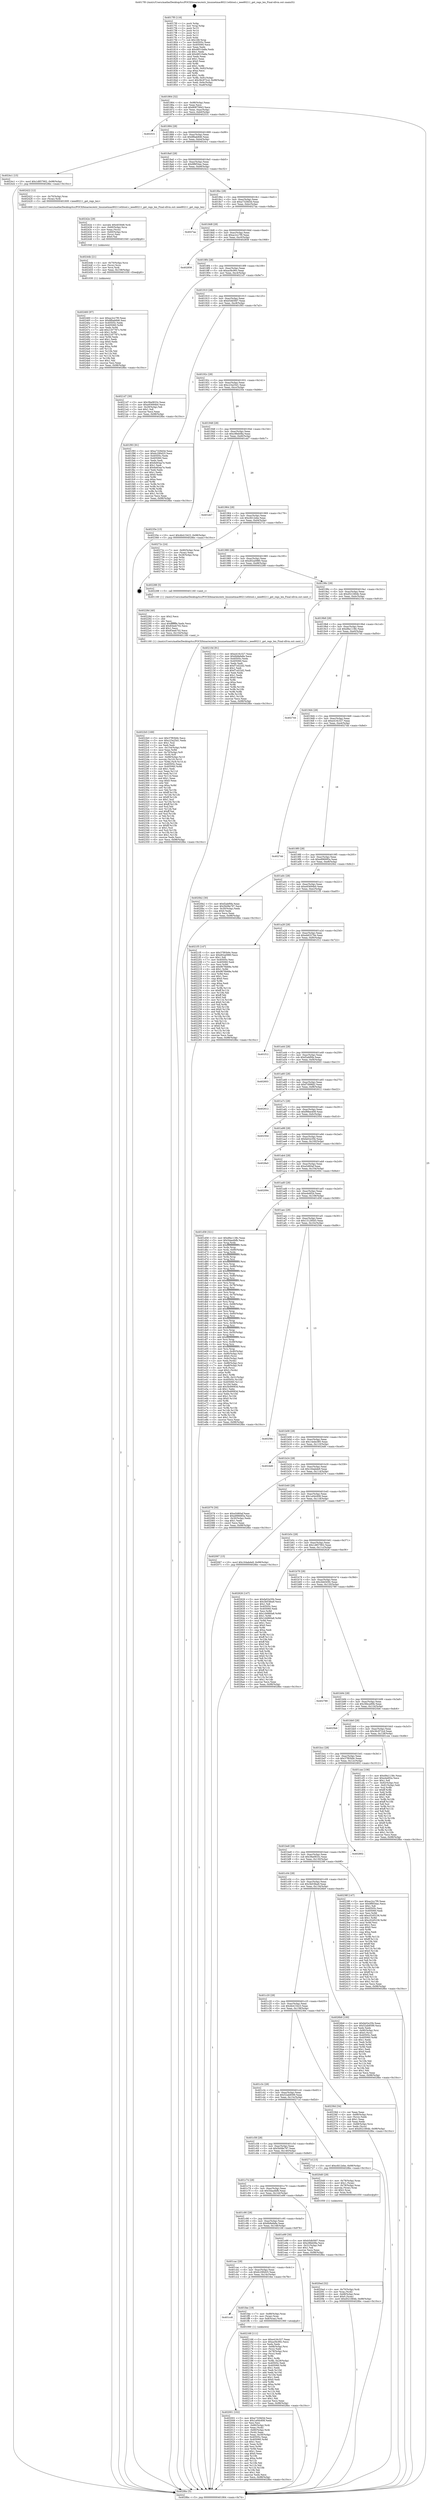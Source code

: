 digraph "0x4017f0" {
  label = "0x4017f0 (/mnt/c/Users/mathe/Desktop/tcc/POCII/binaries/extr_linuxnetmac80211ethtool.c_ieee80211_get_regs_len_Final-ollvm.out::main(0))"
  labelloc = "t"
  node[shape=record]

  Entry [label="",width=0.3,height=0.3,shape=circle,fillcolor=black,style=filled]
  "0x401864" [label="{
     0x401864 [32]\l
     | [instrs]\l
     &nbsp;&nbsp;0x401864 \<+6\>: mov -0x98(%rbp),%eax\l
     &nbsp;&nbsp;0x40186a \<+2\>: mov %eax,%ecx\l
     &nbsp;&nbsp;0x40186c \<+6\>: sub $0x80875843,%ecx\l
     &nbsp;&nbsp;0x401872 \<+6\>: mov %eax,-0xac(%rbp)\l
     &nbsp;&nbsp;0x401878 \<+6\>: mov %ecx,-0xb0(%rbp)\l
     &nbsp;&nbsp;0x40187e \<+6\>: je 0000000000402531 \<main+0xd41\>\l
  }"]
  "0x402531" [label="{
     0x402531\l
  }", style=dashed]
  "0x401884" [label="{
     0x401884 [28]\l
     | [instrs]\l
     &nbsp;&nbsp;0x401884 \<+5\>: jmp 0000000000401889 \<main+0x99\>\l
     &nbsp;&nbsp;0x401889 \<+6\>: mov -0xac(%rbp),%eax\l
     &nbsp;&nbsp;0x40188f \<+5\>: sub $0x8fbab846,%eax\l
     &nbsp;&nbsp;0x401894 \<+6\>: mov %eax,-0xb4(%rbp)\l
     &nbsp;&nbsp;0x40189a \<+6\>: je 00000000004024c1 \<main+0xcd1\>\l
  }"]
  Exit [label="",width=0.3,height=0.3,shape=circle,fillcolor=black,style=filled,peripheries=2]
  "0x4024c1" [label="{
     0x4024c1 [15]\l
     | [instrs]\l
     &nbsp;&nbsp;0x4024c1 \<+10\>: movl $0x1d857902,-0x98(%rbp)\l
     &nbsp;&nbsp;0x4024cb \<+5\>: jmp 00000000004028bc \<main+0x10cc\>\l
  }"]
  "0x4018a0" [label="{
     0x4018a0 [28]\l
     | [instrs]\l
     &nbsp;&nbsp;0x4018a0 \<+5\>: jmp 00000000004018a5 \<main+0xb5\>\l
     &nbsp;&nbsp;0x4018a5 \<+6\>: mov -0xac(%rbp),%eax\l
     &nbsp;&nbsp;0x4018ab \<+5\>: sub $0x9f6f34ac,%eax\l
     &nbsp;&nbsp;0x4018b0 \<+6\>: mov %eax,-0xb8(%rbp)\l
     &nbsp;&nbsp;0x4018b6 \<+6\>: je 0000000000402422 \<main+0xc32\>\l
  }"]
  "0x402460" [label="{
     0x402460 [97]\l
     | [instrs]\l
     &nbsp;&nbsp;0x402460 \<+5\>: mov $0xac2cc7f0,%eax\l
     &nbsp;&nbsp;0x402465 \<+5\>: mov $0x8fbab846,%esi\l
     &nbsp;&nbsp;0x40246a \<+7\>: mov 0x40505c,%edx\l
     &nbsp;&nbsp;0x402471 \<+8\>: mov 0x405060,%r8d\l
     &nbsp;&nbsp;0x402479 \<+3\>: mov %edx,%r9d\l
     &nbsp;&nbsp;0x40247c \<+7\>: add $0x2187787c,%r9d\l
     &nbsp;&nbsp;0x402483 \<+4\>: sub $0x1,%r9d\l
     &nbsp;&nbsp;0x402487 \<+7\>: sub $0x2187787c,%r9d\l
     &nbsp;&nbsp;0x40248e \<+4\>: imul %r9d,%edx\l
     &nbsp;&nbsp;0x402492 \<+3\>: and $0x1,%edx\l
     &nbsp;&nbsp;0x402495 \<+3\>: cmp $0x0,%edx\l
     &nbsp;&nbsp;0x402498 \<+4\>: sete %r10b\l
     &nbsp;&nbsp;0x40249c \<+4\>: cmp $0xa,%r8d\l
     &nbsp;&nbsp;0x4024a0 \<+4\>: setl %r11b\l
     &nbsp;&nbsp;0x4024a4 \<+3\>: mov %r10b,%bl\l
     &nbsp;&nbsp;0x4024a7 \<+3\>: and %r11b,%bl\l
     &nbsp;&nbsp;0x4024aa \<+3\>: xor %r11b,%r10b\l
     &nbsp;&nbsp;0x4024ad \<+3\>: or %r10b,%bl\l
     &nbsp;&nbsp;0x4024b0 \<+3\>: test $0x1,%bl\l
     &nbsp;&nbsp;0x4024b3 \<+3\>: cmovne %esi,%eax\l
     &nbsp;&nbsp;0x4024b6 \<+6\>: mov %eax,-0x98(%rbp)\l
     &nbsp;&nbsp;0x4024bc \<+5\>: jmp 00000000004028bc \<main+0x10cc\>\l
  }"]
  "0x402422" [label="{
     0x402422 [12]\l
     | [instrs]\l
     &nbsp;&nbsp;0x402422 \<+4\>: mov -0x70(%rbp),%rax\l
     &nbsp;&nbsp;0x402426 \<+3\>: mov (%rax),%rdi\l
     &nbsp;&nbsp;0x402429 \<+5\>: call 0000000000401600 \<ieee80211_get_regs_len\>\l
     | [calls]\l
     &nbsp;&nbsp;0x401600 \{1\} (/mnt/c/Users/mathe/Desktop/tcc/POCII/binaries/extr_linuxnetmac80211ethtool.c_ieee80211_get_regs_len_Final-ollvm.out::ieee80211_get_regs_len)\l
  }"]
  "0x4018bc" [label="{
     0x4018bc [28]\l
     | [instrs]\l
     &nbsp;&nbsp;0x4018bc \<+5\>: jmp 00000000004018c1 \<main+0xd1\>\l
     &nbsp;&nbsp;0x4018c1 \<+6\>: mov -0xac(%rbp),%eax\l
     &nbsp;&nbsp;0x4018c7 \<+5\>: sub $0xa7329d3d,%eax\l
     &nbsp;&nbsp;0x4018cc \<+6\>: mov %eax,-0xbc(%rbp)\l
     &nbsp;&nbsp;0x4018d2 \<+6\>: je 00000000004027aa \<main+0xfba\>\l
  }"]
  "0x40244b" [label="{
     0x40244b [21]\l
     | [instrs]\l
     &nbsp;&nbsp;0x40244b \<+4\>: mov -0x70(%rbp),%rcx\l
     &nbsp;&nbsp;0x40244f \<+3\>: mov (%rcx),%rcx\l
     &nbsp;&nbsp;0x402452 \<+3\>: mov %rcx,%rdi\l
     &nbsp;&nbsp;0x402455 \<+6\>: mov %eax,-0x158(%rbp)\l
     &nbsp;&nbsp;0x40245b \<+5\>: call 0000000000401030 \<free@plt\>\l
     | [calls]\l
     &nbsp;&nbsp;0x401030 \{1\} (unknown)\l
  }"]
  "0x4027aa" [label="{
     0x4027aa\l
  }", style=dashed]
  "0x4018d8" [label="{
     0x4018d8 [28]\l
     | [instrs]\l
     &nbsp;&nbsp;0x4018d8 \<+5\>: jmp 00000000004018dd \<main+0xed\>\l
     &nbsp;&nbsp;0x4018dd \<+6\>: mov -0xac(%rbp),%eax\l
     &nbsp;&nbsp;0x4018e3 \<+5\>: sub $0xac2cc7f0,%eax\l
     &nbsp;&nbsp;0x4018e8 \<+6\>: mov %eax,-0xc0(%rbp)\l
     &nbsp;&nbsp;0x4018ee \<+6\>: je 0000000000402858 \<main+0x1068\>\l
  }"]
  "0x40242e" [label="{
     0x40242e [29]\l
     | [instrs]\l
     &nbsp;&nbsp;0x40242e \<+10\>: movabs $0x4030d6,%rdi\l
     &nbsp;&nbsp;0x402438 \<+4\>: mov -0x60(%rbp),%rcx\l
     &nbsp;&nbsp;0x40243c \<+2\>: mov %eax,(%rcx)\l
     &nbsp;&nbsp;0x40243e \<+4\>: mov -0x60(%rbp),%rcx\l
     &nbsp;&nbsp;0x402442 \<+2\>: mov (%rcx),%esi\l
     &nbsp;&nbsp;0x402444 \<+2\>: mov $0x0,%al\l
     &nbsp;&nbsp;0x402446 \<+5\>: call 0000000000401040 \<printf@plt\>\l
     | [calls]\l
     &nbsp;&nbsp;0x401040 \{1\} (unknown)\l
  }"]
  "0x402858" [label="{
     0x402858\l
  }", style=dashed]
  "0x4018f4" [label="{
     0x4018f4 [28]\l
     | [instrs]\l
     &nbsp;&nbsp;0x4018f4 \<+5\>: jmp 00000000004018f9 \<main+0x109\>\l
     &nbsp;&nbsp;0x4018f9 \<+6\>: mov -0xac(%rbp),%eax\l
     &nbsp;&nbsp;0x4018ff \<+5\>: sub $0xacf4c90c,%eax\l
     &nbsp;&nbsp;0x401904 \<+6\>: mov %eax,-0xc4(%rbp)\l
     &nbsp;&nbsp;0x40190a \<+6\>: je 00000000004021d7 \<main+0x9e7\>\l
  }"]
  "0x4022b5" [label="{
     0x4022b5 [169]\l
     | [instrs]\l
     &nbsp;&nbsp;0x4022b5 \<+5\>: mov $0x37f93b9c,%ecx\l
     &nbsp;&nbsp;0x4022ba \<+5\>: mov $0xc23a25d1,%edx\l
     &nbsp;&nbsp;0x4022bf \<+3\>: mov $0x1,%sil\l
     &nbsp;&nbsp;0x4022c2 \<+2\>: xor %edi,%edi\l
     &nbsp;&nbsp;0x4022c4 \<+7\>: mov -0x154(%rbp),%r8d\l
     &nbsp;&nbsp;0x4022cb \<+4\>: imul %eax,%r8d\l
     &nbsp;&nbsp;0x4022cf \<+4\>: mov -0x70(%rbp),%r9\l
     &nbsp;&nbsp;0x4022d3 \<+3\>: mov (%r9),%r9\l
     &nbsp;&nbsp;0x4022d6 \<+4\>: mov -0x68(%rbp),%r10\l
     &nbsp;&nbsp;0x4022da \<+3\>: movslq (%r10),%r10\l
     &nbsp;&nbsp;0x4022dd \<+4\>: mov %r8d,(%r9,%r10,4)\l
     &nbsp;&nbsp;0x4022e1 \<+7\>: mov 0x40505c,%eax\l
     &nbsp;&nbsp;0x4022e8 \<+8\>: mov 0x405060,%r8d\l
     &nbsp;&nbsp;0x4022f0 \<+3\>: sub $0x1,%edi\l
     &nbsp;&nbsp;0x4022f3 \<+3\>: mov %eax,%r11d\l
     &nbsp;&nbsp;0x4022f6 \<+3\>: add %edi,%r11d\l
     &nbsp;&nbsp;0x4022f9 \<+4\>: imul %r11d,%eax\l
     &nbsp;&nbsp;0x4022fd \<+3\>: and $0x1,%eax\l
     &nbsp;&nbsp;0x402300 \<+3\>: cmp $0x0,%eax\l
     &nbsp;&nbsp;0x402303 \<+3\>: sete %bl\l
     &nbsp;&nbsp;0x402306 \<+4\>: cmp $0xa,%r8d\l
     &nbsp;&nbsp;0x40230a \<+4\>: setl %r14b\l
     &nbsp;&nbsp;0x40230e \<+3\>: mov %bl,%r15b\l
     &nbsp;&nbsp;0x402311 \<+4\>: xor $0xff,%r15b\l
     &nbsp;&nbsp;0x402315 \<+3\>: mov %r14b,%r12b\l
     &nbsp;&nbsp;0x402318 \<+4\>: xor $0xff,%r12b\l
     &nbsp;&nbsp;0x40231c \<+4\>: xor $0x1,%sil\l
     &nbsp;&nbsp;0x402320 \<+3\>: mov %r15b,%r13b\l
     &nbsp;&nbsp;0x402323 \<+4\>: and $0xff,%r13b\l
     &nbsp;&nbsp;0x402327 \<+3\>: and %sil,%bl\l
     &nbsp;&nbsp;0x40232a \<+3\>: mov %r12b,%al\l
     &nbsp;&nbsp;0x40232d \<+2\>: and $0xff,%al\l
     &nbsp;&nbsp;0x40232f \<+3\>: and %sil,%r14b\l
     &nbsp;&nbsp;0x402332 \<+3\>: or %bl,%r13b\l
     &nbsp;&nbsp;0x402335 \<+3\>: or %r14b,%al\l
     &nbsp;&nbsp;0x402338 \<+3\>: xor %al,%r13b\l
     &nbsp;&nbsp;0x40233b \<+3\>: or %r12b,%r15b\l
     &nbsp;&nbsp;0x40233e \<+4\>: xor $0xff,%r15b\l
     &nbsp;&nbsp;0x402342 \<+4\>: or $0x1,%sil\l
     &nbsp;&nbsp;0x402346 \<+3\>: and %sil,%r15b\l
     &nbsp;&nbsp;0x402349 \<+3\>: or %r15b,%r13b\l
     &nbsp;&nbsp;0x40234c \<+4\>: test $0x1,%r13b\l
     &nbsp;&nbsp;0x402350 \<+3\>: cmovne %edx,%ecx\l
     &nbsp;&nbsp;0x402353 \<+6\>: mov %ecx,-0x98(%rbp)\l
     &nbsp;&nbsp;0x402359 \<+5\>: jmp 00000000004028bc \<main+0x10cc\>\l
  }"]
  "0x4021d7" [label="{
     0x4021d7 [30]\l
     | [instrs]\l
     &nbsp;&nbsp;0x4021d7 \<+5\>: mov $0x38a0833c,%eax\l
     &nbsp;&nbsp;0x4021dc \<+5\>: mov $0xe93694b0,%ecx\l
     &nbsp;&nbsp;0x4021e1 \<+3\>: mov -0x29(%rbp),%dl\l
     &nbsp;&nbsp;0x4021e4 \<+3\>: test $0x1,%dl\l
     &nbsp;&nbsp;0x4021e7 \<+3\>: cmovne %ecx,%eax\l
     &nbsp;&nbsp;0x4021ea \<+6\>: mov %eax,-0x98(%rbp)\l
     &nbsp;&nbsp;0x4021f0 \<+5\>: jmp 00000000004028bc \<main+0x10cc\>\l
  }"]
  "0x401910" [label="{
     0x401910 [28]\l
     | [instrs]\l
     &nbsp;&nbsp;0x401910 \<+5\>: jmp 0000000000401915 \<main+0x125\>\l
     &nbsp;&nbsp;0x401915 \<+6\>: mov -0xac(%rbp),%eax\l
     &nbsp;&nbsp;0x40191b \<+5\>: sub $0xb5db5fd7,%eax\l
     &nbsp;&nbsp;0x401920 \<+6\>: mov %eax,-0xc8(%rbp)\l
     &nbsp;&nbsp;0x401926 \<+6\>: je 0000000000401f93 \<main+0x7a3\>\l
  }"]
  "0x40228d" [label="{
     0x40228d [40]\l
     | [instrs]\l
     &nbsp;&nbsp;0x40228d \<+5\>: mov $0x2,%ecx\l
     &nbsp;&nbsp;0x402292 \<+1\>: cltd\l
     &nbsp;&nbsp;0x402293 \<+2\>: idiv %ecx\l
     &nbsp;&nbsp;0x402295 \<+6\>: imul $0xfffffffe,%edx,%ecx\l
     &nbsp;&nbsp;0x40229b \<+6\>: add $0x83eeb702,%ecx\l
     &nbsp;&nbsp;0x4022a1 \<+3\>: add $0x1,%ecx\l
     &nbsp;&nbsp;0x4022a4 \<+6\>: sub $0x83eeb702,%ecx\l
     &nbsp;&nbsp;0x4022aa \<+6\>: mov %ecx,-0x154(%rbp)\l
     &nbsp;&nbsp;0x4022b0 \<+5\>: call 0000000000401160 \<next_i\>\l
     | [calls]\l
     &nbsp;&nbsp;0x401160 \{1\} (/mnt/c/Users/mathe/Desktop/tcc/POCII/binaries/extr_linuxnetmac80211ethtool.c_ieee80211_get_regs_len_Final-ollvm.out::next_i)\l
  }"]
  "0x401f93" [label="{
     0x401f93 [91]\l
     | [instrs]\l
     &nbsp;&nbsp;0x401f93 \<+5\>: mov $0xa7329d3d,%eax\l
     &nbsp;&nbsp;0x401f98 \<+5\>: mov $0x6c290d25,%ecx\l
     &nbsp;&nbsp;0x401f9d \<+7\>: mov 0x40505c,%edx\l
     &nbsp;&nbsp;0x401fa4 \<+7\>: mov 0x405060,%esi\l
     &nbsp;&nbsp;0x401fab \<+2\>: mov %edx,%edi\l
     &nbsp;&nbsp;0x401fad \<+6\>: add $0x6e83aa7e,%edi\l
     &nbsp;&nbsp;0x401fb3 \<+3\>: sub $0x1,%edi\l
     &nbsp;&nbsp;0x401fb6 \<+6\>: sub $0x6e83aa7e,%edi\l
     &nbsp;&nbsp;0x401fbc \<+3\>: imul %edi,%edx\l
     &nbsp;&nbsp;0x401fbf \<+3\>: and $0x1,%edx\l
     &nbsp;&nbsp;0x401fc2 \<+3\>: cmp $0x0,%edx\l
     &nbsp;&nbsp;0x401fc5 \<+4\>: sete %r8b\l
     &nbsp;&nbsp;0x401fc9 \<+3\>: cmp $0xa,%esi\l
     &nbsp;&nbsp;0x401fcc \<+4\>: setl %r9b\l
     &nbsp;&nbsp;0x401fd0 \<+3\>: mov %r8b,%r10b\l
     &nbsp;&nbsp;0x401fd3 \<+3\>: and %r9b,%r10b\l
     &nbsp;&nbsp;0x401fd6 \<+3\>: xor %r9b,%r8b\l
     &nbsp;&nbsp;0x401fd9 \<+3\>: or %r8b,%r10b\l
     &nbsp;&nbsp;0x401fdc \<+4\>: test $0x1,%r10b\l
     &nbsp;&nbsp;0x401fe0 \<+3\>: cmovne %ecx,%eax\l
     &nbsp;&nbsp;0x401fe3 \<+6\>: mov %eax,-0x98(%rbp)\l
     &nbsp;&nbsp;0x401fe9 \<+5\>: jmp 00000000004028bc \<main+0x10cc\>\l
  }"]
  "0x40192c" [label="{
     0x40192c [28]\l
     | [instrs]\l
     &nbsp;&nbsp;0x40192c \<+5\>: jmp 0000000000401931 \<main+0x141\>\l
     &nbsp;&nbsp;0x401931 \<+6\>: mov -0xac(%rbp),%eax\l
     &nbsp;&nbsp;0x401937 \<+5\>: sub $0xc23a25d1,%eax\l
     &nbsp;&nbsp;0x40193c \<+6\>: mov %eax,-0xcc(%rbp)\l
     &nbsp;&nbsp;0x401942 \<+6\>: je 000000000040235e \<main+0xb6e\>\l
  }"]
  "0x4020ed" [label="{
     0x4020ed [32]\l
     | [instrs]\l
     &nbsp;&nbsp;0x4020ed \<+4\>: mov -0x70(%rbp),%rdi\l
     &nbsp;&nbsp;0x4020f1 \<+3\>: mov %rax,(%rdi)\l
     &nbsp;&nbsp;0x4020f4 \<+4\>: mov -0x68(%rbp),%rax\l
     &nbsp;&nbsp;0x4020f8 \<+6\>: movl $0x0,(%rax)\l
     &nbsp;&nbsp;0x4020fe \<+10\>: movl $0xd521664b,-0x98(%rbp)\l
     &nbsp;&nbsp;0x402108 \<+5\>: jmp 00000000004028bc \<main+0x10cc\>\l
  }"]
  "0x40235e" [label="{
     0x40235e [15]\l
     | [instrs]\l
     &nbsp;&nbsp;0x40235e \<+10\>: movl $0x4b415423,-0x98(%rbp)\l
     &nbsp;&nbsp;0x402368 \<+5\>: jmp 00000000004028bc \<main+0x10cc\>\l
  }"]
  "0x401948" [label="{
     0x401948 [28]\l
     | [instrs]\l
     &nbsp;&nbsp;0x401948 \<+5\>: jmp 000000000040194d \<main+0x15d\>\l
     &nbsp;&nbsp;0x40194d \<+6\>: mov -0xac(%rbp),%eax\l
     &nbsp;&nbsp;0x401953 \<+5\>: sub $0xc9feb08a,%eax\l
     &nbsp;&nbsp;0x401958 \<+6\>: mov %eax,-0xd0(%rbp)\l
     &nbsp;&nbsp;0x40195e \<+6\>: je 0000000000401eb7 \<main+0x6c7\>\l
  }"]
  "0x402001" [label="{
     0x402001 [102]\l
     | [instrs]\l
     &nbsp;&nbsp;0x402001 \<+5\>: mov $0xa7329d3d,%ecx\l
     &nbsp;&nbsp;0x402006 \<+5\>: mov $0x1a0dc608,%edx\l
     &nbsp;&nbsp;0x40200b \<+2\>: xor %esi,%esi\l
     &nbsp;&nbsp;0x40200d \<+4\>: mov -0x80(%rbp),%rdi\l
     &nbsp;&nbsp;0x402011 \<+2\>: mov %eax,(%rdi)\l
     &nbsp;&nbsp;0x402013 \<+4\>: mov -0x80(%rbp),%rdi\l
     &nbsp;&nbsp;0x402017 \<+2\>: mov (%rdi),%eax\l
     &nbsp;&nbsp;0x402019 \<+3\>: mov %eax,-0x30(%rbp)\l
     &nbsp;&nbsp;0x40201c \<+7\>: mov 0x40505c,%eax\l
     &nbsp;&nbsp;0x402023 \<+8\>: mov 0x405060,%r8d\l
     &nbsp;&nbsp;0x40202b \<+3\>: sub $0x1,%esi\l
     &nbsp;&nbsp;0x40202e \<+3\>: mov %eax,%r9d\l
     &nbsp;&nbsp;0x402031 \<+3\>: add %esi,%r9d\l
     &nbsp;&nbsp;0x402034 \<+4\>: imul %r9d,%eax\l
     &nbsp;&nbsp;0x402038 \<+3\>: and $0x1,%eax\l
     &nbsp;&nbsp;0x40203b \<+3\>: cmp $0x0,%eax\l
     &nbsp;&nbsp;0x40203e \<+4\>: sete %r10b\l
     &nbsp;&nbsp;0x402042 \<+4\>: cmp $0xa,%r8d\l
     &nbsp;&nbsp;0x402046 \<+4\>: setl %r11b\l
     &nbsp;&nbsp;0x40204a \<+3\>: mov %r10b,%bl\l
     &nbsp;&nbsp;0x40204d \<+3\>: and %r11b,%bl\l
     &nbsp;&nbsp;0x402050 \<+3\>: xor %r11b,%r10b\l
     &nbsp;&nbsp;0x402053 \<+3\>: or %r10b,%bl\l
     &nbsp;&nbsp;0x402056 \<+3\>: test $0x1,%bl\l
     &nbsp;&nbsp;0x402059 \<+3\>: cmovne %edx,%ecx\l
     &nbsp;&nbsp;0x40205c \<+6\>: mov %ecx,-0x98(%rbp)\l
     &nbsp;&nbsp;0x402062 \<+5\>: jmp 00000000004028bc \<main+0x10cc\>\l
  }"]
  "0x401eb7" [label="{
     0x401eb7\l
  }", style=dashed]
  "0x401964" [label="{
     0x401964 [28]\l
     | [instrs]\l
     &nbsp;&nbsp;0x401964 \<+5\>: jmp 0000000000401969 \<main+0x179\>\l
     &nbsp;&nbsp;0x401969 \<+6\>: mov -0xac(%rbp),%eax\l
     &nbsp;&nbsp;0x40196f \<+5\>: sub $0xcfd12ebe,%eax\l
     &nbsp;&nbsp;0x401974 \<+6\>: mov %eax,-0xd4(%rbp)\l
     &nbsp;&nbsp;0x40197a \<+6\>: je 000000000040272c \<main+0xf3c\>\l
  }"]
  "0x401cc8" [label="{
     0x401cc8\l
  }", style=dashed]
  "0x40272c" [label="{
     0x40272c [24]\l
     | [instrs]\l
     &nbsp;&nbsp;0x40272c \<+7\>: mov -0x90(%rbp),%rax\l
     &nbsp;&nbsp;0x402733 \<+2\>: mov (%rax),%eax\l
     &nbsp;&nbsp;0x402735 \<+4\>: lea -0x28(%rbp),%rsp\l
     &nbsp;&nbsp;0x402739 \<+1\>: pop %rbx\l
     &nbsp;&nbsp;0x40273a \<+2\>: pop %r12\l
     &nbsp;&nbsp;0x40273c \<+2\>: pop %r13\l
     &nbsp;&nbsp;0x40273e \<+2\>: pop %r14\l
     &nbsp;&nbsp;0x402740 \<+2\>: pop %r15\l
     &nbsp;&nbsp;0x402742 \<+1\>: pop %rbp\l
     &nbsp;&nbsp;0x402743 \<+1\>: ret\l
  }"]
  "0x401980" [label="{
     0x401980 [28]\l
     | [instrs]\l
     &nbsp;&nbsp;0x401980 \<+5\>: jmp 0000000000401985 \<main+0x195\>\l
     &nbsp;&nbsp;0x401985 \<+6\>: mov -0xac(%rbp),%eax\l
     &nbsp;&nbsp;0x40198b \<+5\>: sub $0xd02a0980,%eax\l
     &nbsp;&nbsp;0x401990 \<+6\>: mov %eax,-0xd8(%rbp)\l
     &nbsp;&nbsp;0x401996 \<+6\>: je 0000000000402288 \<main+0xa98\>\l
  }"]
  "0x401fee" [label="{
     0x401fee [19]\l
     | [instrs]\l
     &nbsp;&nbsp;0x401fee \<+7\>: mov -0x88(%rbp),%rax\l
     &nbsp;&nbsp;0x401ff5 \<+3\>: mov (%rax),%rax\l
     &nbsp;&nbsp;0x401ff8 \<+4\>: mov 0x8(%rax),%rdi\l
     &nbsp;&nbsp;0x401ffc \<+5\>: call 0000000000401060 \<atoi@plt\>\l
     | [calls]\l
     &nbsp;&nbsp;0x401060 \{1\} (unknown)\l
  }"]
  "0x402288" [label="{
     0x402288 [5]\l
     | [instrs]\l
     &nbsp;&nbsp;0x402288 \<+5\>: call 0000000000401160 \<next_i\>\l
     | [calls]\l
     &nbsp;&nbsp;0x401160 \{1\} (/mnt/c/Users/mathe/Desktop/tcc/POCII/binaries/extr_linuxnetmac80211ethtool.c_ieee80211_get_regs_len_Final-ollvm.out::next_i)\l
  }"]
  "0x40199c" [label="{
     0x40199c [28]\l
     | [instrs]\l
     &nbsp;&nbsp;0x40199c \<+5\>: jmp 00000000004019a1 \<main+0x1b1\>\l
     &nbsp;&nbsp;0x4019a1 \<+6\>: mov -0xac(%rbp),%eax\l
     &nbsp;&nbsp;0x4019a7 \<+5\>: sub $0xd521664b,%eax\l
     &nbsp;&nbsp;0x4019ac \<+6\>: mov %eax,-0xdc(%rbp)\l
     &nbsp;&nbsp;0x4019b2 \<+6\>: je 000000000040210d \<main+0x91d\>\l
  }"]
  "0x401cac" [label="{
     0x401cac [28]\l
     | [instrs]\l
     &nbsp;&nbsp;0x401cac \<+5\>: jmp 0000000000401cb1 \<main+0x4c1\>\l
     &nbsp;&nbsp;0x401cb1 \<+6\>: mov -0xac(%rbp),%eax\l
     &nbsp;&nbsp;0x401cb7 \<+5\>: sub $0x6c290d25,%eax\l
     &nbsp;&nbsp;0x401cbc \<+6\>: mov %eax,-0x14c(%rbp)\l
     &nbsp;&nbsp;0x401cc2 \<+6\>: je 0000000000401fee \<main+0x7fe\>\l
  }"]
  "0x40210d" [label="{
     0x40210d [91]\l
     | [instrs]\l
     &nbsp;&nbsp;0x40210d \<+5\>: mov $0xe416c327,%eax\l
     &nbsp;&nbsp;0x402112 \<+5\>: mov $0x6b8efa8a,%ecx\l
     &nbsp;&nbsp;0x402117 \<+7\>: mov 0x40505c,%edx\l
     &nbsp;&nbsp;0x40211e \<+7\>: mov 0x405060,%esi\l
     &nbsp;&nbsp;0x402125 \<+2\>: mov %edx,%edi\l
     &nbsp;&nbsp;0x402127 \<+6\>: add $0xf7cd22d2,%edi\l
     &nbsp;&nbsp;0x40212d \<+3\>: sub $0x1,%edi\l
     &nbsp;&nbsp;0x402130 \<+6\>: sub $0xf7cd22d2,%edi\l
     &nbsp;&nbsp;0x402136 \<+3\>: imul %edi,%edx\l
     &nbsp;&nbsp;0x402139 \<+3\>: and $0x1,%edx\l
     &nbsp;&nbsp;0x40213c \<+3\>: cmp $0x0,%edx\l
     &nbsp;&nbsp;0x40213f \<+4\>: sete %r8b\l
     &nbsp;&nbsp;0x402143 \<+3\>: cmp $0xa,%esi\l
     &nbsp;&nbsp;0x402146 \<+4\>: setl %r9b\l
     &nbsp;&nbsp;0x40214a \<+3\>: mov %r8b,%r10b\l
     &nbsp;&nbsp;0x40214d \<+3\>: and %r9b,%r10b\l
     &nbsp;&nbsp;0x402150 \<+3\>: xor %r9b,%r8b\l
     &nbsp;&nbsp;0x402153 \<+3\>: or %r8b,%r10b\l
     &nbsp;&nbsp;0x402156 \<+4\>: test $0x1,%r10b\l
     &nbsp;&nbsp;0x40215a \<+3\>: cmovne %ecx,%eax\l
     &nbsp;&nbsp;0x40215d \<+6\>: mov %eax,-0x98(%rbp)\l
     &nbsp;&nbsp;0x402163 \<+5\>: jmp 00000000004028bc \<main+0x10cc\>\l
  }"]
  "0x4019b8" [label="{
     0x4019b8 [28]\l
     | [instrs]\l
     &nbsp;&nbsp;0x4019b8 \<+5\>: jmp 00000000004019bd \<main+0x1cd\>\l
     &nbsp;&nbsp;0x4019bd \<+6\>: mov -0xac(%rbp),%eax\l
     &nbsp;&nbsp;0x4019c3 \<+5\>: sub $0xd9a1138c,%eax\l
     &nbsp;&nbsp;0x4019c8 \<+6\>: mov %eax,-0xe0(%rbp)\l
     &nbsp;&nbsp;0x4019ce \<+6\>: je 0000000000402744 \<main+0xf54\>\l
  }"]
  "0x402168" [label="{
     0x402168 [111]\l
     | [instrs]\l
     &nbsp;&nbsp;0x402168 \<+5\>: mov $0xe416c327,%eax\l
     &nbsp;&nbsp;0x40216d \<+5\>: mov $0xacf4c90c,%ecx\l
     &nbsp;&nbsp;0x402172 \<+2\>: xor %edx,%edx\l
     &nbsp;&nbsp;0x402174 \<+4\>: mov -0x68(%rbp),%rsi\l
     &nbsp;&nbsp;0x402178 \<+2\>: mov (%rsi),%edi\l
     &nbsp;&nbsp;0x40217a \<+4\>: mov -0x78(%rbp),%rsi\l
     &nbsp;&nbsp;0x40217e \<+2\>: cmp (%rsi),%edi\l
     &nbsp;&nbsp;0x402180 \<+4\>: setl %r8b\l
     &nbsp;&nbsp;0x402184 \<+4\>: and $0x1,%r8b\l
     &nbsp;&nbsp;0x402188 \<+4\>: mov %r8b,-0x29(%rbp)\l
     &nbsp;&nbsp;0x40218c \<+7\>: mov 0x40505c,%edi\l
     &nbsp;&nbsp;0x402193 \<+8\>: mov 0x405060,%r9d\l
     &nbsp;&nbsp;0x40219b \<+3\>: sub $0x1,%edx\l
     &nbsp;&nbsp;0x40219e \<+3\>: mov %edi,%r10d\l
     &nbsp;&nbsp;0x4021a1 \<+3\>: add %edx,%r10d\l
     &nbsp;&nbsp;0x4021a4 \<+4\>: imul %r10d,%edi\l
     &nbsp;&nbsp;0x4021a8 \<+3\>: and $0x1,%edi\l
     &nbsp;&nbsp;0x4021ab \<+3\>: cmp $0x0,%edi\l
     &nbsp;&nbsp;0x4021ae \<+4\>: sete %r8b\l
     &nbsp;&nbsp;0x4021b2 \<+4\>: cmp $0xa,%r9d\l
     &nbsp;&nbsp;0x4021b6 \<+4\>: setl %r11b\l
     &nbsp;&nbsp;0x4021ba \<+3\>: mov %r8b,%bl\l
     &nbsp;&nbsp;0x4021bd \<+3\>: and %r11b,%bl\l
     &nbsp;&nbsp;0x4021c0 \<+3\>: xor %r11b,%r8b\l
     &nbsp;&nbsp;0x4021c3 \<+3\>: or %r8b,%bl\l
     &nbsp;&nbsp;0x4021c6 \<+3\>: test $0x1,%bl\l
     &nbsp;&nbsp;0x4021c9 \<+3\>: cmovne %ecx,%eax\l
     &nbsp;&nbsp;0x4021cc \<+6\>: mov %eax,-0x98(%rbp)\l
     &nbsp;&nbsp;0x4021d2 \<+5\>: jmp 00000000004028bc \<main+0x10cc\>\l
  }"]
  "0x402744" [label="{
     0x402744\l
  }", style=dashed]
  "0x4019d4" [label="{
     0x4019d4 [28]\l
     | [instrs]\l
     &nbsp;&nbsp;0x4019d4 \<+5\>: jmp 00000000004019d9 \<main+0x1e9\>\l
     &nbsp;&nbsp;0x4019d9 \<+6\>: mov -0xac(%rbp),%eax\l
     &nbsp;&nbsp;0x4019df \<+5\>: sub $0xe416c327,%eax\l
     &nbsp;&nbsp;0x4019e4 \<+6\>: mov %eax,-0xe4(%rbp)\l
     &nbsp;&nbsp;0x4019ea \<+6\>: je 00000000004027dd \<main+0xfed\>\l
  }"]
  "0x401c90" [label="{
     0x401c90 [28]\l
     | [instrs]\l
     &nbsp;&nbsp;0x401c90 \<+5\>: jmp 0000000000401c95 \<main+0x4a5\>\l
     &nbsp;&nbsp;0x401c95 \<+6\>: mov -0xac(%rbp),%eax\l
     &nbsp;&nbsp;0x401c9b \<+5\>: sub $0x6b8efa8a,%eax\l
     &nbsp;&nbsp;0x401ca0 \<+6\>: mov %eax,-0x148(%rbp)\l
     &nbsp;&nbsp;0x401ca6 \<+6\>: je 0000000000402168 \<main+0x978\>\l
  }"]
  "0x4027dd" [label="{
     0x4027dd\l
  }", style=dashed]
  "0x4019f0" [label="{
     0x4019f0 [28]\l
     | [instrs]\l
     &nbsp;&nbsp;0x4019f0 \<+5\>: jmp 00000000004019f5 \<main+0x205\>\l
     &nbsp;&nbsp;0x4019f5 \<+6\>: mov -0xac(%rbp),%eax\l
     &nbsp;&nbsp;0x4019fb \<+5\>: sub $0xe896685a,%eax\l
     &nbsp;&nbsp;0x401a00 \<+6\>: mov %eax,-0xe8(%rbp)\l
     &nbsp;&nbsp;0x401a06 \<+6\>: je 00000000004020b2 \<main+0x8c2\>\l
  }"]
  "0x401e99" [label="{
     0x401e99 [30]\l
     | [instrs]\l
     &nbsp;&nbsp;0x401e99 \<+5\>: mov $0xb5db5fd7,%eax\l
     &nbsp;&nbsp;0x401e9e \<+5\>: mov $0xc9feb08a,%ecx\l
     &nbsp;&nbsp;0x401ea3 \<+3\>: mov -0x31(%rbp),%dl\l
     &nbsp;&nbsp;0x401ea6 \<+3\>: test $0x1,%dl\l
     &nbsp;&nbsp;0x401ea9 \<+3\>: cmovne %ecx,%eax\l
     &nbsp;&nbsp;0x401eac \<+6\>: mov %eax,-0x98(%rbp)\l
     &nbsp;&nbsp;0x401eb2 \<+5\>: jmp 00000000004028bc \<main+0x10cc\>\l
  }"]
  "0x4020b2" [label="{
     0x4020b2 [30]\l
     | [instrs]\l
     &nbsp;&nbsp;0x4020b2 \<+5\>: mov $0xf2abf0fa,%eax\l
     &nbsp;&nbsp;0x4020b7 \<+5\>: mov $0x5b08e797,%ecx\l
     &nbsp;&nbsp;0x4020bc \<+3\>: mov -0x30(%rbp),%edx\l
     &nbsp;&nbsp;0x4020bf \<+3\>: cmp $0x0,%edx\l
     &nbsp;&nbsp;0x4020c2 \<+3\>: cmove %ecx,%eax\l
     &nbsp;&nbsp;0x4020c5 \<+6\>: mov %eax,-0x98(%rbp)\l
     &nbsp;&nbsp;0x4020cb \<+5\>: jmp 00000000004028bc \<main+0x10cc\>\l
  }"]
  "0x401a0c" [label="{
     0x401a0c [28]\l
     | [instrs]\l
     &nbsp;&nbsp;0x401a0c \<+5\>: jmp 0000000000401a11 \<main+0x221\>\l
     &nbsp;&nbsp;0x401a11 \<+6\>: mov -0xac(%rbp),%eax\l
     &nbsp;&nbsp;0x401a17 \<+5\>: sub $0xe93694b0,%eax\l
     &nbsp;&nbsp;0x401a1c \<+6\>: mov %eax,-0xec(%rbp)\l
     &nbsp;&nbsp;0x401a22 \<+6\>: je 00000000004021f5 \<main+0xa05\>\l
  }"]
  "0x401c74" [label="{
     0x401c74 [28]\l
     | [instrs]\l
     &nbsp;&nbsp;0x401c74 \<+5\>: jmp 0000000000401c79 \<main+0x489\>\l
     &nbsp;&nbsp;0x401c79 \<+6\>: mov -0xac(%rbp),%eax\l
     &nbsp;&nbsp;0x401c7f \<+5\>: sub $0x5daa4bfb,%eax\l
     &nbsp;&nbsp;0x401c84 \<+6\>: mov %eax,-0x144(%rbp)\l
     &nbsp;&nbsp;0x401c8a \<+6\>: je 0000000000401e99 \<main+0x6a9\>\l
  }"]
  "0x4021f5" [label="{
     0x4021f5 [147]\l
     | [instrs]\l
     &nbsp;&nbsp;0x4021f5 \<+5\>: mov $0x37f93b9c,%eax\l
     &nbsp;&nbsp;0x4021fa \<+5\>: mov $0xd02a0980,%ecx\l
     &nbsp;&nbsp;0x4021ff \<+2\>: mov $0x1,%dl\l
     &nbsp;&nbsp;0x402201 \<+7\>: mov 0x40505c,%esi\l
     &nbsp;&nbsp;0x402208 \<+7\>: mov 0x405060,%edi\l
     &nbsp;&nbsp;0x40220f \<+3\>: mov %esi,%r8d\l
     &nbsp;&nbsp;0x402212 \<+7\>: add $0x9676b68e,%r8d\l
     &nbsp;&nbsp;0x402219 \<+4\>: sub $0x1,%r8d\l
     &nbsp;&nbsp;0x40221d \<+7\>: sub $0x9676b68e,%r8d\l
     &nbsp;&nbsp;0x402224 \<+4\>: imul %r8d,%esi\l
     &nbsp;&nbsp;0x402228 \<+3\>: and $0x1,%esi\l
     &nbsp;&nbsp;0x40222b \<+3\>: cmp $0x0,%esi\l
     &nbsp;&nbsp;0x40222e \<+4\>: sete %r9b\l
     &nbsp;&nbsp;0x402232 \<+3\>: cmp $0xa,%edi\l
     &nbsp;&nbsp;0x402235 \<+4\>: setl %r10b\l
     &nbsp;&nbsp;0x402239 \<+3\>: mov %r9b,%r11b\l
     &nbsp;&nbsp;0x40223c \<+4\>: xor $0xff,%r11b\l
     &nbsp;&nbsp;0x402240 \<+3\>: mov %r10b,%bl\l
     &nbsp;&nbsp;0x402243 \<+3\>: xor $0xff,%bl\l
     &nbsp;&nbsp;0x402246 \<+3\>: xor $0x0,%dl\l
     &nbsp;&nbsp;0x402249 \<+3\>: mov %r11b,%r14b\l
     &nbsp;&nbsp;0x40224c \<+4\>: and $0x0,%r14b\l
     &nbsp;&nbsp;0x402250 \<+3\>: and %dl,%r9b\l
     &nbsp;&nbsp;0x402253 \<+3\>: mov %bl,%r15b\l
     &nbsp;&nbsp;0x402256 \<+4\>: and $0x0,%r15b\l
     &nbsp;&nbsp;0x40225a \<+3\>: and %dl,%r10b\l
     &nbsp;&nbsp;0x40225d \<+3\>: or %r9b,%r14b\l
     &nbsp;&nbsp;0x402260 \<+3\>: or %r10b,%r15b\l
     &nbsp;&nbsp;0x402263 \<+3\>: xor %r15b,%r14b\l
     &nbsp;&nbsp;0x402266 \<+3\>: or %bl,%r11b\l
     &nbsp;&nbsp;0x402269 \<+4\>: xor $0xff,%r11b\l
     &nbsp;&nbsp;0x40226d \<+3\>: or $0x0,%dl\l
     &nbsp;&nbsp;0x402270 \<+3\>: and %dl,%r11b\l
     &nbsp;&nbsp;0x402273 \<+3\>: or %r11b,%r14b\l
     &nbsp;&nbsp;0x402276 \<+4\>: test $0x1,%r14b\l
     &nbsp;&nbsp;0x40227a \<+3\>: cmovne %ecx,%eax\l
     &nbsp;&nbsp;0x40227d \<+6\>: mov %eax,-0x98(%rbp)\l
     &nbsp;&nbsp;0x402283 \<+5\>: jmp 00000000004028bc \<main+0x10cc\>\l
  }"]
  "0x401a28" [label="{
     0x401a28 [28]\l
     | [instrs]\l
     &nbsp;&nbsp;0x401a28 \<+5\>: jmp 0000000000401a2d \<main+0x23d\>\l
     &nbsp;&nbsp;0x401a2d \<+6\>: mov -0xac(%rbp),%eax\l
     &nbsp;&nbsp;0x401a33 \<+5\>: sub $0xeb63276e,%eax\l
     &nbsp;&nbsp;0x401a38 \<+6\>: mov %eax,-0xf0(%rbp)\l
     &nbsp;&nbsp;0x401a3e \<+6\>: je 0000000000401f12 \<main+0x722\>\l
  }"]
  "0x4020d0" [label="{
     0x4020d0 [29]\l
     | [instrs]\l
     &nbsp;&nbsp;0x4020d0 \<+4\>: mov -0x78(%rbp),%rax\l
     &nbsp;&nbsp;0x4020d4 \<+6\>: movl $0x1,(%rax)\l
     &nbsp;&nbsp;0x4020da \<+4\>: mov -0x78(%rbp),%rax\l
     &nbsp;&nbsp;0x4020de \<+3\>: movslq (%rax),%rax\l
     &nbsp;&nbsp;0x4020e1 \<+4\>: shl $0x2,%rax\l
     &nbsp;&nbsp;0x4020e5 \<+3\>: mov %rax,%rdi\l
     &nbsp;&nbsp;0x4020e8 \<+5\>: call 0000000000401050 \<malloc@plt\>\l
     | [calls]\l
     &nbsp;&nbsp;0x401050 \{1\} (unknown)\l
  }"]
  "0x401f12" [label="{
     0x401f12\l
  }", style=dashed]
  "0x401a44" [label="{
     0x401a44 [28]\l
     | [instrs]\l
     &nbsp;&nbsp;0x401a44 \<+5\>: jmp 0000000000401a49 \<main+0x259\>\l
     &nbsp;&nbsp;0x401a49 \<+6\>: mov -0xac(%rbp),%eax\l
     &nbsp;&nbsp;0x401a4f \<+5\>: sub $0xf2abf0fa,%eax\l
     &nbsp;&nbsp;0x401a54 \<+6\>: mov %eax,-0xf4(%rbp)\l
     &nbsp;&nbsp;0x401a5a \<+6\>: je 0000000000402603 \<main+0xe13\>\l
  }"]
  "0x401c58" [label="{
     0x401c58 [28]\l
     | [instrs]\l
     &nbsp;&nbsp;0x401c58 \<+5\>: jmp 0000000000401c5d \<main+0x46d\>\l
     &nbsp;&nbsp;0x401c5d \<+6\>: mov -0xac(%rbp),%eax\l
     &nbsp;&nbsp;0x401c63 \<+5\>: sub $0x5b08e797,%eax\l
     &nbsp;&nbsp;0x401c68 \<+6\>: mov %eax,-0x140(%rbp)\l
     &nbsp;&nbsp;0x401c6e \<+6\>: je 00000000004020d0 \<main+0x8e0\>\l
  }"]
  "0x402603" [label="{
     0x402603\l
  }", style=dashed]
  "0x401a60" [label="{
     0x401a60 [28]\l
     | [instrs]\l
     &nbsp;&nbsp;0x401a60 \<+5\>: jmp 0000000000401a65 \<main+0x275\>\l
     &nbsp;&nbsp;0x401a65 \<+6\>: mov -0xac(%rbp),%eax\l
     &nbsp;&nbsp;0x401a6b \<+5\>: sub $0xf7d99fd2,%eax\l
     &nbsp;&nbsp;0x401a70 \<+6\>: mov %eax,-0xf8(%rbp)\l
     &nbsp;&nbsp;0x401a76 \<+6\>: je 0000000000402612 \<main+0xe22\>\l
  }"]
  "0x40271d" [label="{
     0x40271d [15]\l
     | [instrs]\l
     &nbsp;&nbsp;0x40271d \<+10\>: movl $0xcfd12ebe,-0x98(%rbp)\l
     &nbsp;&nbsp;0x402727 \<+5\>: jmp 00000000004028bc \<main+0x10cc\>\l
  }"]
  "0x402612" [label="{
     0x402612\l
  }", style=dashed]
  "0x401a7c" [label="{
     0x401a7c [28]\l
     | [instrs]\l
     &nbsp;&nbsp;0x401a7c \<+5\>: jmp 0000000000401a81 \<main+0x291\>\l
     &nbsp;&nbsp;0x401a81 \<+6\>: mov -0xac(%rbp),%eax\l
     &nbsp;&nbsp;0x401a87 \<+5\>: sub $0xf98ee408,%eax\l
     &nbsp;&nbsp;0x401a8c \<+6\>: mov %eax,-0xfc(%rbp)\l
     &nbsp;&nbsp;0x401a92 \<+6\>: je 000000000040250d \<main+0xd1d\>\l
  }"]
  "0x401c3c" [label="{
     0x401c3c [28]\l
     | [instrs]\l
     &nbsp;&nbsp;0x401c3c \<+5\>: jmp 0000000000401c41 \<main+0x451\>\l
     &nbsp;&nbsp;0x401c41 \<+6\>: mov -0xac(%rbp),%eax\l
     &nbsp;&nbsp;0x401c47 \<+5\>: sub $0x52ab8599,%eax\l
     &nbsp;&nbsp;0x401c4c \<+6\>: mov %eax,-0x13c(%rbp)\l
     &nbsp;&nbsp;0x401c52 \<+6\>: je 000000000040271d \<main+0xf2d\>\l
  }"]
  "0x40250d" [label="{
     0x40250d\l
  }", style=dashed]
  "0x401a98" [label="{
     0x401a98 [28]\l
     | [instrs]\l
     &nbsp;&nbsp;0x401a98 \<+5\>: jmp 0000000000401a9d \<main+0x2ad\>\l
     &nbsp;&nbsp;0x401a9d \<+6\>: mov -0xac(%rbp),%eax\l
     &nbsp;&nbsp;0x401aa3 \<+5\>: sub $0xfa02e35b,%eax\l
     &nbsp;&nbsp;0x401aa8 \<+6\>: mov %eax,-0x100(%rbp)\l
     &nbsp;&nbsp;0x401aae \<+6\>: je 00000000004028a5 \<main+0x10b5\>\l
  }"]
  "0x40236d" [label="{
     0x40236d [34]\l
     | [instrs]\l
     &nbsp;&nbsp;0x40236d \<+2\>: xor %eax,%eax\l
     &nbsp;&nbsp;0x40236f \<+4\>: mov -0x68(%rbp),%rcx\l
     &nbsp;&nbsp;0x402373 \<+2\>: mov (%rcx),%edx\l
     &nbsp;&nbsp;0x402375 \<+3\>: sub $0x1,%eax\l
     &nbsp;&nbsp;0x402378 \<+2\>: sub %eax,%edx\l
     &nbsp;&nbsp;0x40237a \<+4\>: mov -0x68(%rbp),%rcx\l
     &nbsp;&nbsp;0x40237e \<+2\>: mov %edx,(%rcx)\l
     &nbsp;&nbsp;0x402380 \<+10\>: movl $0xd521664b,-0x98(%rbp)\l
     &nbsp;&nbsp;0x40238a \<+5\>: jmp 00000000004028bc \<main+0x10cc\>\l
  }"]
  "0x4028a5" [label="{
     0x4028a5\l
  }", style=dashed]
  "0x401ab4" [label="{
     0x401ab4 [28]\l
     | [instrs]\l
     &nbsp;&nbsp;0x401ab4 \<+5\>: jmp 0000000000401ab9 \<main+0x2c9\>\l
     &nbsp;&nbsp;0x401ab9 \<+6\>: mov -0xac(%rbp),%eax\l
     &nbsp;&nbsp;0x401abf \<+5\>: sub $0xa5d60af,%eax\l
     &nbsp;&nbsp;0x401ac4 \<+6\>: mov %eax,-0x104(%rbp)\l
     &nbsp;&nbsp;0x401aca \<+6\>: je 0000000000402094 \<main+0x8a4\>\l
  }"]
  "0x401c20" [label="{
     0x401c20 [28]\l
     | [instrs]\l
     &nbsp;&nbsp;0x401c20 \<+5\>: jmp 0000000000401c25 \<main+0x435\>\l
     &nbsp;&nbsp;0x401c25 \<+6\>: mov -0xac(%rbp),%eax\l
     &nbsp;&nbsp;0x401c2b \<+5\>: sub $0x4b415423,%eax\l
     &nbsp;&nbsp;0x401c30 \<+6\>: mov %eax,-0x138(%rbp)\l
     &nbsp;&nbsp;0x401c36 \<+6\>: je 000000000040236d \<main+0xb7d\>\l
  }"]
  "0x402094" [label="{
     0x402094\l
  }", style=dashed]
  "0x401ad0" [label="{
     0x401ad0 [28]\l
     | [instrs]\l
     &nbsp;&nbsp;0x401ad0 \<+5\>: jmp 0000000000401ad5 \<main+0x2e5\>\l
     &nbsp;&nbsp;0x401ad5 \<+6\>: mov -0xac(%rbp),%eax\l
     &nbsp;&nbsp;0x401adb \<+5\>: sub $0xe4e6f2e,%eax\l
     &nbsp;&nbsp;0x401ae0 \<+6\>: mov %eax,-0x108(%rbp)\l
     &nbsp;&nbsp;0x401ae6 \<+6\>: je 0000000000401d58 \<main+0x568\>\l
  }"]
  "0x4026b9" [label="{
     0x4026b9 [100]\l
     | [instrs]\l
     &nbsp;&nbsp;0x4026b9 \<+5\>: mov $0xfa02e35b,%eax\l
     &nbsp;&nbsp;0x4026be \<+5\>: mov $0x52ab8599,%ecx\l
     &nbsp;&nbsp;0x4026c3 \<+2\>: xor %edx,%edx\l
     &nbsp;&nbsp;0x4026c5 \<+7\>: mov -0x90(%rbp),%rsi\l
     &nbsp;&nbsp;0x4026cc \<+6\>: movl $0x0,(%rsi)\l
     &nbsp;&nbsp;0x4026d2 \<+7\>: mov 0x40505c,%edi\l
     &nbsp;&nbsp;0x4026d9 \<+8\>: mov 0x405060,%r8d\l
     &nbsp;&nbsp;0x4026e1 \<+3\>: sub $0x1,%edx\l
     &nbsp;&nbsp;0x4026e4 \<+3\>: mov %edi,%r9d\l
     &nbsp;&nbsp;0x4026e7 \<+3\>: add %edx,%r9d\l
     &nbsp;&nbsp;0x4026ea \<+4\>: imul %r9d,%edi\l
     &nbsp;&nbsp;0x4026ee \<+3\>: and $0x1,%edi\l
     &nbsp;&nbsp;0x4026f1 \<+3\>: cmp $0x0,%edi\l
     &nbsp;&nbsp;0x4026f4 \<+4\>: sete %r10b\l
     &nbsp;&nbsp;0x4026f8 \<+4\>: cmp $0xa,%r8d\l
     &nbsp;&nbsp;0x4026fc \<+4\>: setl %r11b\l
     &nbsp;&nbsp;0x402700 \<+3\>: mov %r10b,%bl\l
     &nbsp;&nbsp;0x402703 \<+3\>: and %r11b,%bl\l
     &nbsp;&nbsp;0x402706 \<+3\>: xor %r11b,%r10b\l
     &nbsp;&nbsp;0x402709 \<+3\>: or %r10b,%bl\l
     &nbsp;&nbsp;0x40270c \<+3\>: test $0x1,%bl\l
     &nbsp;&nbsp;0x40270f \<+3\>: cmovne %ecx,%eax\l
     &nbsp;&nbsp;0x402712 \<+6\>: mov %eax,-0x98(%rbp)\l
     &nbsp;&nbsp;0x402718 \<+5\>: jmp 00000000004028bc \<main+0x10cc\>\l
  }"]
  "0x401d58" [label="{
     0x401d58 [321]\l
     | [instrs]\l
     &nbsp;&nbsp;0x401d58 \<+5\>: mov $0xd9a1138c,%eax\l
     &nbsp;&nbsp;0x401d5d \<+5\>: mov $0x5daa4bfb,%ecx\l
     &nbsp;&nbsp;0x401d62 \<+3\>: mov %rsp,%rdx\l
     &nbsp;&nbsp;0x401d65 \<+4\>: add $0xfffffffffffffff0,%rdx\l
     &nbsp;&nbsp;0x401d69 \<+3\>: mov %rdx,%rsp\l
     &nbsp;&nbsp;0x401d6c \<+7\>: mov %rdx,-0x90(%rbp)\l
     &nbsp;&nbsp;0x401d73 \<+3\>: mov %rsp,%rdx\l
     &nbsp;&nbsp;0x401d76 \<+4\>: add $0xfffffffffffffff0,%rdx\l
     &nbsp;&nbsp;0x401d7a \<+3\>: mov %rdx,%rsp\l
     &nbsp;&nbsp;0x401d7d \<+3\>: mov %rsp,%rsi\l
     &nbsp;&nbsp;0x401d80 \<+4\>: add $0xfffffffffffffff0,%rsi\l
     &nbsp;&nbsp;0x401d84 \<+3\>: mov %rsi,%rsp\l
     &nbsp;&nbsp;0x401d87 \<+7\>: mov %rsi,-0x88(%rbp)\l
     &nbsp;&nbsp;0x401d8e \<+3\>: mov %rsp,%rsi\l
     &nbsp;&nbsp;0x401d91 \<+4\>: add $0xfffffffffffffff0,%rsi\l
     &nbsp;&nbsp;0x401d95 \<+3\>: mov %rsi,%rsp\l
     &nbsp;&nbsp;0x401d98 \<+4\>: mov %rsi,-0x80(%rbp)\l
     &nbsp;&nbsp;0x401d9c \<+3\>: mov %rsp,%rsi\l
     &nbsp;&nbsp;0x401d9f \<+4\>: add $0xfffffffffffffff0,%rsi\l
     &nbsp;&nbsp;0x401da3 \<+3\>: mov %rsi,%rsp\l
     &nbsp;&nbsp;0x401da6 \<+4\>: mov %rsi,-0x78(%rbp)\l
     &nbsp;&nbsp;0x401daa \<+3\>: mov %rsp,%rsi\l
     &nbsp;&nbsp;0x401dad \<+4\>: add $0xfffffffffffffff0,%rsi\l
     &nbsp;&nbsp;0x401db1 \<+3\>: mov %rsi,%rsp\l
     &nbsp;&nbsp;0x401db4 \<+4\>: mov %rsi,-0x70(%rbp)\l
     &nbsp;&nbsp;0x401db8 \<+3\>: mov %rsp,%rsi\l
     &nbsp;&nbsp;0x401dbb \<+4\>: add $0xfffffffffffffff0,%rsi\l
     &nbsp;&nbsp;0x401dbf \<+3\>: mov %rsi,%rsp\l
     &nbsp;&nbsp;0x401dc2 \<+4\>: mov %rsi,-0x68(%rbp)\l
     &nbsp;&nbsp;0x401dc6 \<+3\>: mov %rsp,%rsi\l
     &nbsp;&nbsp;0x401dc9 \<+4\>: add $0xfffffffffffffff0,%rsi\l
     &nbsp;&nbsp;0x401dcd \<+3\>: mov %rsi,%rsp\l
     &nbsp;&nbsp;0x401dd0 \<+4\>: mov %rsi,-0x60(%rbp)\l
     &nbsp;&nbsp;0x401dd4 \<+3\>: mov %rsp,%rsi\l
     &nbsp;&nbsp;0x401dd7 \<+4\>: add $0xfffffffffffffff0,%rsi\l
     &nbsp;&nbsp;0x401ddb \<+3\>: mov %rsi,%rsp\l
     &nbsp;&nbsp;0x401dde \<+4\>: mov %rsi,-0x58(%rbp)\l
     &nbsp;&nbsp;0x401de2 \<+3\>: mov %rsp,%rsi\l
     &nbsp;&nbsp;0x401de5 \<+4\>: add $0xfffffffffffffff0,%rsi\l
     &nbsp;&nbsp;0x401de9 \<+3\>: mov %rsi,%rsp\l
     &nbsp;&nbsp;0x401dec \<+4\>: mov %rsi,-0x50(%rbp)\l
     &nbsp;&nbsp;0x401df0 \<+3\>: mov %rsp,%rsi\l
     &nbsp;&nbsp;0x401df3 \<+4\>: add $0xfffffffffffffff0,%rsi\l
     &nbsp;&nbsp;0x401df7 \<+3\>: mov %rsi,%rsp\l
     &nbsp;&nbsp;0x401dfa \<+4\>: mov %rsi,-0x48(%rbp)\l
     &nbsp;&nbsp;0x401dfe \<+3\>: mov %rsp,%rsi\l
     &nbsp;&nbsp;0x401e01 \<+4\>: add $0xfffffffffffffff0,%rsi\l
     &nbsp;&nbsp;0x401e05 \<+3\>: mov %rsi,%rsp\l
     &nbsp;&nbsp;0x401e08 \<+4\>: mov %rsi,-0x40(%rbp)\l
     &nbsp;&nbsp;0x401e0c \<+7\>: mov -0x90(%rbp),%rsi\l
     &nbsp;&nbsp;0x401e13 \<+6\>: movl $0x0,(%rsi)\l
     &nbsp;&nbsp;0x401e19 \<+6\>: mov -0x9c(%rbp),%edi\l
     &nbsp;&nbsp;0x401e1f \<+2\>: mov %edi,(%rdx)\l
     &nbsp;&nbsp;0x401e21 \<+7\>: mov -0x88(%rbp),%rsi\l
     &nbsp;&nbsp;0x401e28 \<+7\>: mov -0xa8(%rbp),%r8\l
     &nbsp;&nbsp;0x401e2f \<+3\>: mov %r8,(%rsi)\l
     &nbsp;&nbsp;0x401e32 \<+3\>: cmpl $0x2,(%rdx)\l
     &nbsp;&nbsp;0x401e35 \<+4\>: setne %r9b\l
     &nbsp;&nbsp;0x401e39 \<+4\>: and $0x1,%r9b\l
     &nbsp;&nbsp;0x401e3d \<+4\>: mov %r9b,-0x31(%rbp)\l
     &nbsp;&nbsp;0x401e41 \<+8\>: mov 0x40505c,%r10d\l
     &nbsp;&nbsp;0x401e49 \<+8\>: mov 0x405060,%r11d\l
     &nbsp;&nbsp;0x401e51 \<+3\>: mov %r10d,%ebx\l
     &nbsp;&nbsp;0x401e54 \<+6\>: add $0x5b49083d,%ebx\l
     &nbsp;&nbsp;0x401e5a \<+3\>: sub $0x1,%ebx\l
     &nbsp;&nbsp;0x401e5d \<+6\>: sub $0x5b49083d,%ebx\l
     &nbsp;&nbsp;0x401e63 \<+4\>: imul %ebx,%r10d\l
     &nbsp;&nbsp;0x401e67 \<+4\>: and $0x1,%r10d\l
     &nbsp;&nbsp;0x401e6b \<+4\>: cmp $0x0,%r10d\l
     &nbsp;&nbsp;0x401e6f \<+4\>: sete %r9b\l
     &nbsp;&nbsp;0x401e73 \<+4\>: cmp $0xa,%r11d\l
     &nbsp;&nbsp;0x401e77 \<+4\>: setl %r14b\l
     &nbsp;&nbsp;0x401e7b \<+3\>: mov %r9b,%r15b\l
     &nbsp;&nbsp;0x401e7e \<+3\>: and %r14b,%r15b\l
     &nbsp;&nbsp;0x401e81 \<+3\>: xor %r14b,%r9b\l
     &nbsp;&nbsp;0x401e84 \<+3\>: or %r9b,%r15b\l
     &nbsp;&nbsp;0x401e87 \<+4\>: test $0x1,%r15b\l
     &nbsp;&nbsp;0x401e8b \<+3\>: cmovne %ecx,%eax\l
     &nbsp;&nbsp;0x401e8e \<+6\>: mov %eax,-0x98(%rbp)\l
     &nbsp;&nbsp;0x401e94 \<+5\>: jmp 00000000004028bc \<main+0x10cc\>\l
  }"]
  "0x401aec" [label="{
     0x401aec [28]\l
     | [instrs]\l
     &nbsp;&nbsp;0x401aec \<+5\>: jmp 0000000000401af1 \<main+0x301\>\l
     &nbsp;&nbsp;0x401af1 \<+6\>: mov -0xac(%rbp),%eax\l
     &nbsp;&nbsp;0x401af7 \<+5\>: sub $0x131295d3,%eax\l
     &nbsp;&nbsp;0x401afc \<+6\>: mov %eax,-0x10c(%rbp)\l
     &nbsp;&nbsp;0x401b02 \<+6\>: je 000000000040258c \<main+0xd9c\>\l
  }"]
  "0x401c04" [label="{
     0x401c04 [28]\l
     | [instrs]\l
     &nbsp;&nbsp;0x401c04 \<+5\>: jmp 0000000000401c09 \<main+0x419\>\l
     &nbsp;&nbsp;0x401c09 \<+6\>: mov -0xac(%rbp),%eax\l
     &nbsp;&nbsp;0x401c0f \<+5\>: sub $0x3b03fea9,%eax\l
     &nbsp;&nbsp;0x401c14 \<+6\>: mov %eax,-0x134(%rbp)\l
     &nbsp;&nbsp;0x401c1a \<+6\>: je 00000000004026b9 \<main+0xec9\>\l
  }"]
  "0x40258c" [label="{
     0x40258c\l
  }", style=dashed]
  "0x401b08" [label="{
     0x401b08 [28]\l
     | [instrs]\l
     &nbsp;&nbsp;0x401b08 \<+5\>: jmp 0000000000401b0d \<main+0x31d\>\l
     &nbsp;&nbsp;0x401b0d \<+6\>: mov -0xac(%rbp),%eax\l
     &nbsp;&nbsp;0x401b13 \<+5\>: sub $0x14ebe385,%eax\l
     &nbsp;&nbsp;0x401b18 \<+6\>: mov %eax,-0x110(%rbp)\l
     &nbsp;&nbsp;0x401b1e \<+6\>: je 00000000004024d0 \<main+0xce0\>\l
  }"]
  "0x40238f" [label="{
     0x40238f [147]\l
     | [instrs]\l
     &nbsp;&nbsp;0x40238f \<+5\>: mov $0xac2cc7f0,%eax\l
     &nbsp;&nbsp;0x402394 \<+5\>: mov $0x9f6f34ac,%ecx\l
     &nbsp;&nbsp;0x402399 \<+2\>: mov $0x1,%dl\l
     &nbsp;&nbsp;0x40239b \<+7\>: mov 0x40505c,%esi\l
     &nbsp;&nbsp;0x4023a2 \<+7\>: mov 0x405060,%edi\l
     &nbsp;&nbsp;0x4023a9 \<+3\>: mov %esi,%r8d\l
     &nbsp;&nbsp;0x4023ac \<+7\>: add $0xc02d5236,%r8d\l
     &nbsp;&nbsp;0x4023b3 \<+4\>: sub $0x1,%r8d\l
     &nbsp;&nbsp;0x4023b7 \<+7\>: sub $0xc02d5236,%r8d\l
     &nbsp;&nbsp;0x4023be \<+4\>: imul %r8d,%esi\l
     &nbsp;&nbsp;0x4023c2 \<+3\>: and $0x1,%esi\l
     &nbsp;&nbsp;0x4023c5 \<+3\>: cmp $0x0,%esi\l
     &nbsp;&nbsp;0x4023c8 \<+4\>: sete %r9b\l
     &nbsp;&nbsp;0x4023cc \<+3\>: cmp $0xa,%edi\l
     &nbsp;&nbsp;0x4023cf \<+4\>: setl %r10b\l
     &nbsp;&nbsp;0x4023d3 \<+3\>: mov %r9b,%r11b\l
     &nbsp;&nbsp;0x4023d6 \<+4\>: xor $0xff,%r11b\l
     &nbsp;&nbsp;0x4023da \<+3\>: mov %r10b,%bl\l
     &nbsp;&nbsp;0x4023dd \<+3\>: xor $0xff,%bl\l
     &nbsp;&nbsp;0x4023e0 \<+3\>: xor $0x0,%dl\l
     &nbsp;&nbsp;0x4023e3 \<+3\>: mov %r11b,%r14b\l
     &nbsp;&nbsp;0x4023e6 \<+4\>: and $0x0,%r14b\l
     &nbsp;&nbsp;0x4023ea \<+3\>: and %dl,%r9b\l
     &nbsp;&nbsp;0x4023ed \<+3\>: mov %bl,%r15b\l
     &nbsp;&nbsp;0x4023f0 \<+4\>: and $0x0,%r15b\l
     &nbsp;&nbsp;0x4023f4 \<+3\>: and %dl,%r10b\l
     &nbsp;&nbsp;0x4023f7 \<+3\>: or %r9b,%r14b\l
     &nbsp;&nbsp;0x4023fa \<+3\>: or %r10b,%r15b\l
     &nbsp;&nbsp;0x4023fd \<+3\>: xor %r15b,%r14b\l
     &nbsp;&nbsp;0x402400 \<+3\>: or %bl,%r11b\l
     &nbsp;&nbsp;0x402403 \<+4\>: xor $0xff,%r11b\l
     &nbsp;&nbsp;0x402407 \<+3\>: or $0x0,%dl\l
     &nbsp;&nbsp;0x40240a \<+3\>: and %dl,%r11b\l
     &nbsp;&nbsp;0x40240d \<+3\>: or %r11b,%r14b\l
     &nbsp;&nbsp;0x402410 \<+4\>: test $0x1,%r14b\l
     &nbsp;&nbsp;0x402414 \<+3\>: cmovne %ecx,%eax\l
     &nbsp;&nbsp;0x402417 \<+6\>: mov %eax,-0x98(%rbp)\l
     &nbsp;&nbsp;0x40241d \<+5\>: jmp 00000000004028bc \<main+0x10cc\>\l
  }"]
  "0x4024d0" [label="{
     0x4024d0\l
  }", style=dashed]
  "0x401b24" [label="{
     0x401b24 [28]\l
     | [instrs]\l
     &nbsp;&nbsp;0x401b24 \<+5\>: jmp 0000000000401b29 \<main+0x339\>\l
     &nbsp;&nbsp;0x401b29 \<+6\>: mov -0xac(%rbp),%eax\l
     &nbsp;&nbsp;0x401b2f \<+5\>: sub $0x164abde9,%eax\l
     &nbsp;&nbsp;0x401b34 \<+6\>: mov %eax,-0x114(%rbp)\l
     &nbsp;&nbsp;0x401b3a \<+6\>: je 0000000000402076 \<main+0x886\>\l
  }"]
  "0x401be8" [label="{
     0x401be8 [28]\l
     | [instrs]\l
     &nbsp;&nbsp;0x401be8 \<+5\>: jmp 0000000000401bed \<main+0x3fd\>\l
     &nbsp;&nbsp;0x401bed \<+6\>: mov -0xac(%rbp),%eax\l
     &nbsp;&nbsp;0x401bf3 \<+5\>: sub $0x38a0833c,%eax\l
     &nbsp;&nbsp;0x401bf8 \<+6\>: mov %eax,-0x130(%rbp)\l
     &nbsp;&nbsp;0x401bfe \<+6\>: je 000000000040238f \<main+0xb9f\>\l
  }"]
  "0x402076" [label="{
     0x402076 [30]\l
     | [instrs]\l
     &nbsp;&nbsp;0x402076 \<+5\>: mov $0xa5d60af,%eax\l
     &nbsp;&nbsp;0x40207b \<+5\>: mov $0xe896685a,%ecx\l
     &nbsp;&nbsp;0x402080 \<+3\>: mov -0x30(%rbp),%edx\l
     &nbsp;&nbsp;0x402083 \<+3\>: cmp $0x1,%edx\l
     &nbsp;&nbsp;0x402086 \<+3\>: cmovl %ecx,%eax\l
     &nbsp;&nbsp;0x402089 \<+6\>: mov %eax,-0x98(%rbp)\l
     &nbsp;&nbsp;0x40208f \<+5\>: jmp 00000000004028bc \<main+0x10cc\>\l
  }"]
  "0x401b40" [label="{
     0x401b40 [28]\l
     | [instrs]\l
     &nbsp;&nbsp;0x401b40 \<+5\>: jmp 0000000000401b45 \<main+0x355\>\l
     &nbsp;&nbsp;0x401b45 \<+6\>: mov -0xac(%rbp),%eax\l
     &nbsp;&nbsp;0x401b4b \<+5\>: sub $0x1a0dc608,%eax\l
     &nbsp;&nbsp;0x401b50 \<+6\>: mov %eax,-0x118(%rbp)\l
     &nbsp;&nbsp;0x401b56 \<+6\>: je 0000000000402067 \<main+0x877\>\l
  }"]
  "0x402802" [label="{
     0x402802\l
  }", style=dashed]
  "0x402067" [label="{
     0x402067 [15]\l
     | [instrs]\l
     &nbsp;&nbsp;0x402067 \<+10\>: movl $0x164abde9,-0x98(%rbp)\l
     &nbsp;&nbsp;0x402071 \<+5\>: jmp 00000000004028bc \<main+0x10cc\>\l
  }"]
  "0x401b5c" [label="{
     0x401b5c [28]\l
     | [instrs]\l
     &nbsp;&nbsp;0x401b5c \<+5\>: jmp 0000000000401b61 \<main+0x371\>\l
     &nbsp;&nbsp;0x401b61 \<+6\>: mov -0xac(%rbp),%eax\l
     &nbsp;&nbsp;0x401b67 \<+5\>: sub $0x1d857902,%eax\l
     &nbsp;&nbsp;0x401b6c \<+6\>: mov %eax,-0x11c(%rbp)\l
     &nbsp;&nbsp;0x401b72 \<+6\>: je 0000000000402626 \<main+0xe36\>\l
  }"]
  "0x4017f0" [label="{
     0x4017f0 [116]\l
     | [instrs]\l
     &nbsp;&nbsp;0x4017f0 \<+1\>: push %rbp\l
     &nbsp;&nbsp;0x4017f1 \<+3\>: mov %rsp,%rbp\l
     &nbsp;&nbsp;0x4017f4 \<+2\>: push %r15\l
     &nbsp;&nbsp;0x4017f6 \<+2\>: push %r14\l
     &nbsp;&nbsp;0x4017f8 \<+2\>: push %r13\l
     &nbsp;&nbsp;0x4017fa \<+2\>: push %r12\l
     &nbsp;&nbsp;0x4017fc \<+1\>: push %rbx\l
     &nbsp;&nbsp;0x4017fd \<+7\>: sub $0x168,%rsp\l
     &nbsp;&nbsp;0x401804 \<+7\>: mov 0x40505c,%eax\l
     &nbsp;&nbsp;0x40180b \<+7\>: mov 0x405060,%ecx\l
     &nbsp;&nbsp;0x401812 \<+2\>: mov %eax,%edx\l
     &nbsp;&nbsp;0x401814 \<+6\>: sub $0x48510a8a,%edx\l
     &nbsp;&nbsp;0x40181a \<+3\>: sub $0x1,%edx\l
     &nbsp;&nbsp;0x40181d \<+6\>: add $0x48510a8a,%edx\l
     &nbsp;&nbsp;0x401823 \<+3\>: imul %edx,%eax\l
     &nbsp;&nbsp;0x401826 \<+3\>: and $0x1,%eax\l
     &nbsp;&nbsp;0x401829 \<+3\>: cmp $0x0,%eax\l
     &nbsp;&nbsp;0x40182c \<+4\>: sete %r8b\l
     &nbsp;&nbsp;0x401830 \<+4\>: and $0x1,%r8b\l
     &nbsp;&nbsp;0x401834 \<+7\>: mov %r8b,-0x92(%rbp)\l
     &nbsp;&nbsp;0x40183b \<+3\>: cmp $0xa,%ecx\l
     &nbsp;&nbsp;0x40183e \<+4\>: setl %r8b\l
     &nbsp;&nbsp;0x401842 \<+4\>: and $0x1,%r8b\l
     &nbsp;&nbsp;0x401846 \<+7\>: mov %r8b,-0x91(%rbp)\l
     &nbsp;&nbsp;0x40184d \<+10\>: movl $0x36c972cd,-0x98(%rbp)\l
     &nbsp;&nbsp;0x401857 \<+6\>: mov %edi,-0x9c(%rbp)\l
     &nbsp;&nbsp;0x40185d \<+7\>: mov %rsi,-0xa8(%rbp)\l
  }"]
  "0x402626" [label="{
     0x402626 [147]\l
     | [instrs]\l
     &nbsp;&nbsp;0x402626 \<+5\>: mov $0xfa02e35b,%eax\l
     &nbsp;&nbsp;0x40262b \<+5\>: mov $0x3b03fea9,%ecx\l
     &nbsp;&nbsp;0x402630 \<+2\>: mov $0x1,%dl\l
     &nbsp;&nbsp;0x402632 \<+7\>: mov 0x40505c,%esi\l
     &nbsp;&nbsp;0x402639 \<+7\>: mov 0x405060,%edi\l
     &nbsp;&nbsp;0x402640 \<+3\>: mov %esi,%r8d\l
     &nbsp;&nbsp;0x402643 \<+7\>: sub $0x1d4860a8,%r8d\l
     &nbsp;&nbsp;0x40264a \<+4\>: sub $0x1,%r8d\l
     &nbsp;&nbsp;0x40264e \<+7\>: add $0x1d4860a8,%r8d\l
     &nbsp;&nbsp;0x402655 \<+4\>: imul %r8d,%esi\l
     &nbsp;&nbsp;0x402659 \<+3\>: and $0x1,%esi\l
     &nbsp;&nbsp;0x40265c \<+3\>: cmp $0x0,%esi\l
     &nbsp;&nbsp;0x40265f \<+4\>: sete %r9b\l
     &nbsp;&nbsp;0x402663 \<+3\>: cmp $0xa,%edi\l
     &nbsp;&nbsp;0x402666 \<+4\>: setl %r10b\l
     &nbsp;&nbsp;0x40266a \<+3\>: mov %r9b,%r11b\l
     &nbsp;&nbsp;0x40266d \<+4\>: xor $0xff,%r11b\l
     &nbsp;&nbsp;0x402671 \<+3\>: mov %r10b,%bl\l
     &nbsp;&nbsp;0x402674 \<+3\>: xor $0xff,%bl\l
     &nbsp;&nbsp;0x402677 \<+3\>: xor $0x0,%dl\l
     &nbsp;&nbsp;0x40267a \<+3\>: mov %r11b,%r14b\l
     &nbsp;&nbsp;0x40267d \<+4\>: and $0x0,%r14b\l
     &nbsp;&nbsp;0x402681 \<+3\>: and %dl,%r9b\l
     &nbsp;&nbsp;0x402684 \<+3\>: mov %bl,%r15b\l
     &nbsp;&nbsp;0x402687 \<+4\>: and $0x0,%r15b\l
     &nbsp;&nbsp;0x40268b \<+3\>: and %dl,%r10b\l
     &nbsp;&nbsp;0x40268e \<+3\>: or %r9b,%r14b\l
     &nbsp;&nbsp;0x402691 \<+3\>: or %r10b,%r15b\l
     &nbsp;&nbsp;0x402694 \<+3\>: xor %r15b,%r14b\l
     &nbsp;&nbsp;0x402697 \<+3\>: or %bl,%r11b\l
     &nbsp;&nbsp;0x40269a \<+4\>: xor $0xff,%r11b\l
     &nbsp;&nbsp;0x40269e \<+3\>: or $0x0,%dl\l
     &nbsp;&nbsp;0x4026a1 \<+3\>: and %dl,%r11b\l
     &nbsp;&nbsp;0x4026a4 \<+3\>: or %r11b,%r14b\l
     &nbsp;&nbsp;0x4026a7 \<+4\>: test $0x1,%r14b\l
     &nbsp;&nbsp;0x4026ab \<+3\>: cmovne %ecx,%eax\l
     &nbsp;&nbsp;0x4026ae \<+6\>: mov %eax,-0x98(%rbp)\l
     &nbsp;&nbsp;0x4026b4 \<+5\>: jmp 00000000004028bc \<main+0x10cc\>\l
  }"]
  "0x401b78" [label="{
     0x401b78 [28]\l
     | [instrs]\l
     &nbsp;&nbsp;0x401b78 \<+5\>: jmp 0000000000401b7d \<main+0x38d\>\l
     &nbsp;&nbsp;0x401b7d \<+6\>: mov -0xac(%rbp),%eax\l
     &nbsp;&nbsp;0x401b83 \<+5\>: sub $0x2bb045fc,%eax\l
     &nbsp;&nbsp;0x401b88 \<+6\>: mov %eax,-0x120(%rbp)\l
     &nbsp;&nbsp;0x401b8e \<+6\>: je 0000000000402789 \<main+0xf99\>\l
  }"]
  "0x4028bc" [label="{
     0x4028bc [5]\l
     | [instrs]\l
     &nbsp;&nbsp;0x4028bc \<+5\>: jmp 0000000000401864 \<main+0x74\>\l
  }"]
  "0x402789" [label="{
     0x402789\l
  }", style=dashed]
  "0x401b94" [label="{
     0x401b94 [28]\l
     | [instrs]\l
     &nbsp;&nbsp;0x401b94 \<+5\>: jmp 0000000000401b99 \<main+0x3a9\>\l
     &nbsp;&nbsp;0x401b99 \<+6\>: mov -0xac(%rbp),%eax\l
     &nbsp;&nbsp;0x401b9f \<+5\>: sub $0x36bca90b,%eax\l
     &nbsp;&nbsp;0x401ba4 \<+6\>: mov %eax,-0x124(%rbp)\l
     &nbsp;&nbsp;0x401baa \<+6\>: je 00000000004025b6 \<main+0xdc6\>\l
  }"]
  "0x401bcc" [label="{
     0x401bcc [28]\l
     | [instrs]\l
     &nbsp;&nbsp;0x401bcc \<+5\>: jmp 0000000000401bd1 \<main+0x3e1\>\l
     &nbsp;&nbsp;0x401bd1 \<+6\>: mov -0xac(%rbp),%eax\l
     &nbsp;&nbsp;0x401bd7 \<+5\>: sub $0x37f93b9c,%eax\l
     &nbsp;&nbsp;0x401bdc \<+6\>: mov %eax,-0x12c(%rbp)\l
     &nbsp;&nbsp;0x401be2 \<+6\>: je 0000000000402802 \<main+0x1012\>\l
  }"]
  "0x4025b6" [label="{
     0x4025b6\l
  }", style=dashed]
  "0x401bb0" [label="{
     0x401bb0 [28]\l
     | [instrs]\l
     &nbsp;&nbsp;0x401bb0 \<+5\>: jmp 0000000000401bb5 \<main+0x3c5\>\l
     &nbsp;&nbsp;0x401bb5 \<+6\>: mov -0xac(%rbp),%eax\l
     &nbsp;&nbsp;0x401bbb \<+5\>: sub $0x36c972cd,%eax\l
     &nbsp;&nbsp;0x401bc0 \<+6\>: mov %eax,-0x128(%rbp)\l
     &nbsp;&nbsp;0x401bc6 \<+6\>: je 0000000000401cee \<main+0x4fe\>\l
  }"]
  "0x401cee" [label="{
     0x401cee [106]\l
     | [instrs]\l
     &nbsp;&nbsp;0x401cee \<+5\>: mov $0xd9a1138c,%eax\l
     &nbsp;&nbsp;0x401cf3 \<+5\>: mov $0xe4e6f2e,%ecx\l
     &nbsp;&nbsp;0x401cf8 \<+2\>: mov $0x1,%dl\l
     &nbsp;&nbsp;0x401cfa \<+7\>: mov -0x92(%rbp),%sil\l
     &nbsp;&nbsp;0x401d01 \<+7\>: mov -0x91(%rbp),%dil\l
     &nbsp;&nbsp;0x401d08 \<+3\>: mov %sil,%r8b\l
     &nbsp;&nbsp;0x401d0b \<+4\>: xor $0xff,%r8b\l
     &nbsp;&nbsp;0x401d0f \<+3\>: mov %dil,%r9b\l
     &nbsp;&nbsp;0x401d12 \<+4\>: xor $0xff,%r9b\l
     &nbsp;&nbsp;0x401d16 \<+3\>: xor $0x1,%dl\l
     &nbsp;&nbsp;0x401d19 \<+3\>: mov %r8b,%r10b\l
     &nbsp;&nbsp;0x401d1c \<+4\>: and $0xff,%r10b\l
     &nbsp;&nbsp;0x401d20 \<+3\>: and %dl,%sil\l
     &nbsp;&nbsp;0x401d23 \<+3\>: mov %r9b,%r11b\l
     &nbsp;&nbsp;0x401d26 \<+4\>: and $0xff,%r11b\l
     &nbsp;&nbsp;0x401d2a \<+3\>: and %dl,%dil\l
     &nbsp;&nbsp;0x401d2d \<+3\>: or %sil,%r10b\l
     &nbsp;&nbsp;0x401d30 \<+3\>: or %dil,%r11b\l
     &nbsp;&nbsp;0x401d33 \<+3\>: xor %r11b,%r10b\l
     &nbsp;&nbsp;0x401d36 \<+3\>: or %r9b,%r8b\l
     &nbsp;&nbsp;0x401d39 \<+4\>: xor $0xff,%r8b\l
     &nbsp;&nbsp;0x401d3d \<+3\>: or $0x1,%dl\l
     &nbsp;&nbsp;0x401d40 \<+3\>: and %dl,%r8b\l
     &nbsp;&nbsp;0x401d43 \<+3\>: or %r8b,%r10b\l
     &nbsp;&nbsp;0x401d46 \<+4\>: test $0x1,%r10b\l
     &nbsp;&nbsp;0x401d4a \<+3\>: cmovne %ecx,%eax\l
     &nbsp;&nbsp;0x401d4d \<+6\>: mov %eax,-0x98(%rbp)\l
     &nbsp;&nbsp;0x401d53 \<+5\>: jmp 00000000004028bc \<main+0x10cc\>\l
  }"]
  Entry -> "0x4017f0" [label=" 1"]
  "0x401864" -> "0x402531" [label=" 0"]
  "0x401864" -> "0x401884" [label=" 26"]
  "0x40272c" -> Exit [label=" 1"]
  "0x401884" -> "0x4024c1" [label=" 1"]
  "0x401884" -> "0x4018a0" [label=" 25"]
  "0x40271d" -> "0x4028bc" [label=" 1"]
  "0x4018a0" -> "0x402422" [label=" 1"]
  "0x4018a0" -> "0x4018bc" [label=" 24"]
  "0x4026b9" -> "0x4028bc" [label=" 1"]
  "0x4018bc" -> "0x4027aa" [label=" 0"]
  "0x4018bc" -> "0x4018d8" [label=" 24"]
  "0x402626" -> "0x4028bc" [label=" 1"]
  "0x4018d8" -> "0x402858" [label=" 0"]
  "0x4018d8" -> "0x4018f4" [label=" 24"]
  "0x4024c1" -> "0x4028bc" [label=" 1"]
  "0x4018f4" -> "0x4021d7" [label=" 2"]
  "0x4018f4" -> "0x401910" [label=" 22"]
  "0x402460" -> "0x4028bc" [label=" 1"]
  "0x401910" -> "0x401f93" [label=" 1"]
  "0x401910" -> "0x40192c" [label=" 21"]
  "0x40244b" -> "0x402460" [label=" 1"]
  "0x40192c" -> "0x40235e" [label=" 1"]
  "0x40192c" -> "0x401948" [label=" 20"]
  "0x40242e" -> "0x40244b" [label=" 1"]
  "0x401948" -> "0x401eb7" [label=" 0"]
  "0x401948" -> "0x401964" [label=" 20"]
  "0x402422" -> "0x40242e" [label=" 1"]
  "0x401964" -> "0x40272c" [label=" 1"]
  "0x401964" -> "0x401980" [label=" 19"]
  "0x40238f" -> "0x4028bc" [label=" 1"]
  "0x401980" -> "0x402288" [label=" 1"]
  "0x401980" -> "0x40199c" [label=" 18"]
  "0x40236d" -> "0x4028bc" [label=" 1"]
  "0x40199c" -> "0x40210d" [label=" 2"]
  "0x40199c" -> "0x4019b8" [label=" 16"]
  "0x4022b5" -> "0x4028bc" [label=" 1"]
  "0x4019b8" -> "0x402744" [label=" 0"]
  "0x4019b8" -> "0x4019d4" [label=" 16"]
  "0x40228d" -> "0x4022b5" [label=" 1"]
  "0x4019d4" -> "0x4027dd" [label=" 0"]
  "0x4019d4" -> "0x4019f0" [label=" 16"]
  "0x4021f5" -> "0x4028bc" [label=" 1"]
  "0x4019f0" -> "0x4020b2" [label=" 1"]
  "0x4019f0" -> "0x401a0c" [label=" 15"]
  "0x4021d7" -> "0x4028bc" [label=" 2"]
  "0x401a0c" -> "0x4021f5" [label=" 1"]
  "0x401a0c" -> "0x401a28" [label=" 14"]
  "0x40210d" -> "0x4028bc" [label=" 2"]
  "0x401a28" -> "0x401f12" [label=" 0"]
  "0x401a28" -> "0x401a44" [label=" 14"]
  "0x4020ed" -> "0x4028bc" [label=" 1"]
  "0x401a44" -> "0x402603" [label=" 0"]
  "0x401a44" -> "0x401a60" [label=" 14"]
  "0x4020b2" -> "0x4028bc" [label=" 1"]
  "0x401a60" -> "0x402612" [label=" 0"]
  "0x401a60" -> "0x401a7c" [label=" 14"]
  "0x402076" -> "0x4028bc" [label=" 1"]
  "0x401a7c" -> "0x40250d" [label=" 0"]
  "0x401a7c" -> "0x401a98" [label=" 14"]
  "0x402001" -> "0x4028bc" [label=" 1"]
  "0x401a98" -> "0x4028a5" [label=" 0"]
  "0x401a98" -> "0x401ab4" [label=" 14"]
  "0x401fee" -> "0x402001" [label=" 1"]
  "0x401ab4" -> "0x402094" [label=" 0"]
  "0x401ab4" -> "0x401ad0" [label=" 14"]
  "0x401cac" -> "0x401fee" [label=" 1"]
  "0x401ad0" -> "0x401d58" [label=" 1"]
  "0x401ad0" -> "0x401aec" [label=" 13"]
  "0x40235e" -> "0x4028bc" [label=" 1"]
  "0x401aec" -> "0x40258c" [label=" 0"]
  "0x401aec" -> "0x401b08" [label=" 13"]
  "0x401c90" -> "0x402168" [label=" 2"]
  "0x401b08" -> "0x4024d0" [label=" 0"]
  "0x401b08" -> "0x401b24" [label=" 13"]
  "0x402288" -> "0x40228d" [label=" 1"]
  "0x401b24" -> "0x402076" [label=" 1"]
  "0x401b24" -> "0x401b40" [label=" 12"]
  "0x401e99" -> "0x4028bc" [label=" 1"]
  "0x401b40" -> "0x402067" [label=" 1"]
  "0x401b40" -> "0x401b5c" [label=" 11"]
  "0x401c74" -> "0x401c90" [label=" 3"]
  "0x401b5c" -> "0x402626" [label=" 1"]
  "0x401b5c" -> "0x401b78" [label=" 10"]
  "0x401c58" -> "0x401c74" [label=" 4"]
  "0x401b78" -> "0x402789" [label=" 0"]
  "0x401b78" -> "0x401b94" [label=" 10"]
  "0x401c58" -> "0x4020d0" [label=" 1"]
  "0x401b94" -> "0x4025b6" [label=" 0"]
  "0x401b94" -> "0x401bb0" [label=" 10"]
  "0x4020d0" -> "0x4020ed" [label=" 1"]
  "0x401bb0" -> "0x401cee" [label=" 1"]
  "0x401bb0" -> "0x401bcc" [label=" 9"]
  "0x401cee" -> "0x4028bc" [label=" 1"]
  "0x4017f0" -> "0x401864" [label=" 1"]
  "0x4028bc" -> "0x401864" [label=" 25"]
  "0x402168" -> "0x4028bc" [label=" 2"]
  "0x401d58" -> "0x4028bc" [label=" 1"]
  "0x401c74" -> "0x401e99" [label=" 1"]
  "0x401bcc" -> "0x402802" [label=" 0"]
  "0x401bcc" -> "0x401be8" [label=" 9"]
  "0x401f93" -> "0x4028bc" [label=" 1"]
  "0x401be8" -> "0x40238f" [label=" 1"]
  "0x401be8" -> "0x401c04" [label=" 8"]
  "0x401c90" -> "0x401cac" [label=" 1"]
  "0x401c04" -> "0x4026b9" [label=" 1"]
  "0x401c04" -> "0x401c20" [label=" 7"]
  "0x401cac" -> "0x401cc8" [label=" 0"]
  "0x401c20" -> "0x40236d" [label=" 1"]
  "0x401c20" -> "0x401c3c" [label=" 6"]
  "0x402067" -> "0x4028bc" [label=" 1"]
  "0x401c3c" -> "0x40271d" [label=" 1"]
  "0x401c3c" -> "0x401c58" [label=" 5"]
}
